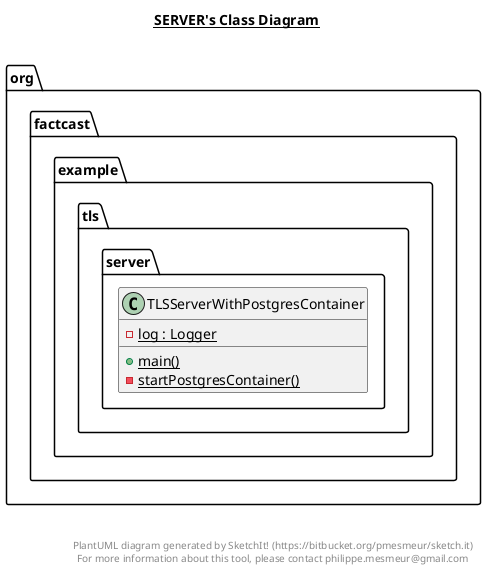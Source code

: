 @startuml

title __SERVER's Class Diagram__\n

  namespace org.factcast.example.tls.server {
    class org.factcast.example.tls.server.TLSServerWithPostgresContainer {
        {static} - log : Logger
        {static} + main()
        {static} - startPostgresContainer()
    }
  }
  



right footer


PlantUML diagram generated by SketchIt! (https://bitbucket.org/pmesmeur/sketch.it)
For more information about this tool, please contact philippe.mesmeur@gmail.com
endfooter

@enduml

